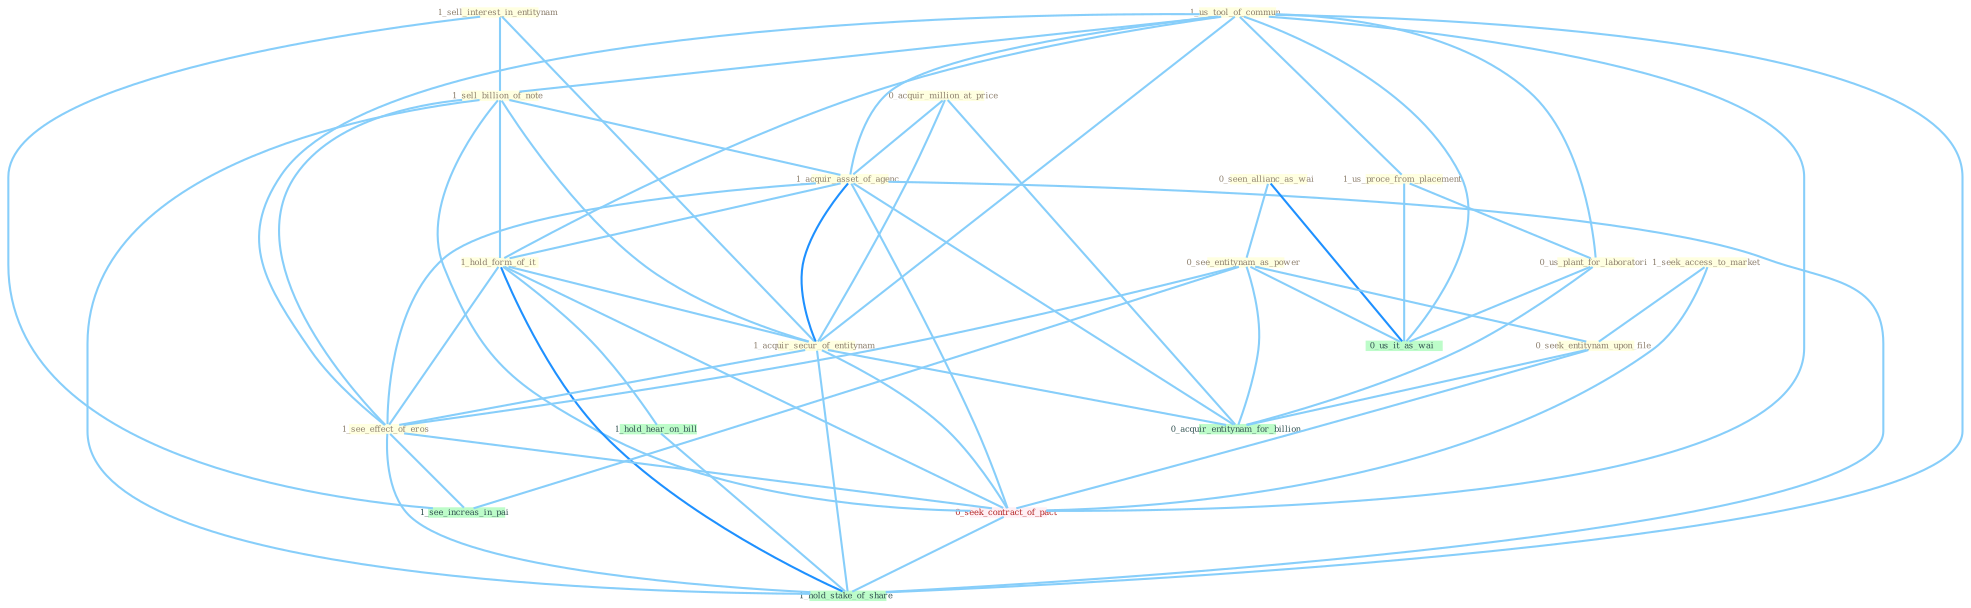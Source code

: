 Graph G{ 
    node
    [shape=polygon,style=filled,width=.5,height=.06,color="#BDFCC9",fixedsize=true,fontsize=4,
    fontcolor="#2f4f4f"];
    {node
    [color="#ffffe0", fontcolor="#8b7d6b"] "1_sell_interest_in_entitynam " "0_acquir_million_at_price " "1_us_tool_of_commun " "1_sell_billion_of_note " "1_seek_access_to_market " "1_acquir_asset_of_agenc " "1_us_proce_from_placement " "0_seen_allianc_as_wai " "1_hold_form_of_it " "0_see_entitynam_as_power " "1_acquir_secur_of_entitynam " "0_seek_entitynam_upon_file " "1_see_effect_of_eros " "0_us_plant_for_laboratori "}
{node [color="#fff0f5", fontcolor="#b22222"] "0_seek_contract_of_pact "}
edge [color="#B0E2FF"];

	"1_sell_interest_in_entitynam " -- "1_sell_billion_of_note " [w="1", color="#87cefa" ];
	"1_sell_interest_in_entitynam " -- "1_acquir_secur_of_entitynam " [w="1", color="#87cefa" ];
	"1_sell_interest_in_entitynam " -- "1_see_increas_in_pai " [w="1", color="#87cefa" ];
	"0_acquir_million_at_price " -- "1_acquir_asset_of_agenc " [w="1", color="#87cefa" ];
	"0_acquir_million_at_price " -- "1_acquir_secur_of_entitynam " [w="1", color="#87cefa" ];
	"0_acquir_million_at_price " -- "0_acquir_entitynam_for_billion " [w="1", color="#87cefa" ];
	"1_us_tool_of_commun " -- "1_sell_billion_of_note " [w="1", color="#87cefa" ];
	"1_us_tool_of_commun " -- "1_acquir_asset_of_agenc " [w="1", color="#87cefa" ];
	"1_us_tool_of_commun " -- "1_us_proce_from_placement " [w="1", color="#87cefa" ];
	"1_us_tool_of_commun " -- "1_hold_form_of_it " [w="1", color="#87cefa" ];
	"1_us_tool_of_commun " -- "1_acquir_secur_of_entitynam " [w="1", color="#87cefa" ];
	"1_us_tool_of_commun " -- "1_see_effect_of_eros " [w="1", color="#87cefa" ];
	"1_us_tool_of_commun " -- "0_us_plant_for_laboratori " [w="1", color="#87cefa" ];
	"1_us_tool_of_commun " -- "0_seek_contract_of_pact " [w="1", color="#87cefa" ];
	"1_us_tool_of_commun " -- "0_us_it_as_wai " [w="1", color="#87cefa" ];
	"1_us_tool_of_commun " -- "1_hold_stake_of_share " [w="1", color="#87cefa" ];
	"1_sell_billion_of_note " -- "1_acquir_asset_of_agenc " [w="1", color="#87cefa" ];
	"1_sell_billion_of_note " -- "1_hold_form_of_it " [w="1", color="#87cefa" ];
	"1_sell_billion_of_note " -- "1_acquir_secur_of_entitynam " [w="1", color="#87cefa" ];
	"1_sell_billion_of_note " -- "1_see_effect_of_eros " [w="1", color="#87cefa" ];
	"1_sell_billion_of_note " -- "0_seek_contract_of_pact " [w="1", color="#87cefa" ];
	"1_sell_billion_of_note " -- "1_hold_stake_of_share " [w="1", color="#87cefa" ];
	"1_seek_access_to_market " -- "0_seek_entitynam_upon_file " [w="1", color="#87cefa" ];
	"1_seek_access_to_market " -- "0_seek_contract_of_pact " [w="1", color="#87cefa" ];
	"1_acquir_asset_of_agenc " -- "1_hold_form_of_it " [w="1", color="#87cefa" ];
	"1_acquir_asset_of_agenc " -- "1_acquir_secur_of_entitynam " [w="2", color="#1e90ff" , len=0.8];
	"1_acquir_asset_of_agenc " -- "1_see_effect_of_eros " [w="1", color="#87cefa" ];
	"1_acquir_asset_of_agenc " -- "0_seek_contract_of_pact " [w="1", color="#87cefa" ];
	"1_acquir_asset_of_agenc " -- "0_acquir_entitynam_for_billion " [w="1", color="#87cefa" ];
	"1_acquir_asset_of_agenc " -- "1_hold_stake_of_share " [w="1", color="#87cefa" ];
	"1_us_proce_from_placement " -- "0_us_plant_for_laboratori " [w="1", color="#87cefa" ];
	"1_us_proce_from_placement " -- "0_us_it_as_wai " [w="1", color="#87cefa" ];
	"0_seen_allianc_as_wai " -- "0_see_entitynam_as_power " [w="1", color="#87cefa" ];
	"0_seen_allianc_as_wai " -- "0_us_it_as_wai " [w="2", color="#1e90ff" , len=0.8];
	"1_hold_form_of_it " -- "1_acquir_secur_of_entitynam " [w="1", color="#87cefa" ];
	"1_hold_form_of_it " -- "1_see_effect_of_eros " [w="1", color="#87cefa" ];
	"1_hold_form_of_it " -- "0_seek_contract_of_pact " [w="1", color="#87cefa" ];
	"1_hold_form_of_it " -- "1_hold_hear_on_bill " [w="1", color="#87cefa" ];
	"1_hold_form_of_it " -- "1_hold_stake_of_share " [w="2", color="#1e90ff" , len=0.8];
	"0_see_entitynam_as_power " -- "0_seek_entitynam_upon_file " [w="1", color="#87cefa" ];
	"0_see_entitynam_as_power " -- "1_see_effect_of_eros " [w="1", color="#87cefa" ];
	"0_see_entitynam_as_power " -- "0_us_it_as_wai " [w="1", color="#87cefa" ];
	"0_see_entitynam_as_power " -- "0_acquir_entitynam_for_billion " [w="1", color="#87cefa" ];
	"0_see_entitynam_as_power " -- "1_see_increas_in_pai " [w="1", color="#87cefa" ];
	"1_acquir_secur_of_entitynam " -- "1_see_effect_of_eros " [w="1", color="#87cefa" ];
	"1_acquir_secur_of_entitynam " -- "0_seek_contract_of_pact " [w="1", color="#87cefa" ];
	"1_acquir_secur_of_entitynam " -- "0_acquir_entitynam_for_billion " [w="1", color="#87cefa" ];
	"1_acquir_secur_of_entitynam " -- "1_hold_stake_of_share " [w="1", color="#87cefa" ];
	"0_seek_entitynam_upon_file " -- "0_seek_contract_of_pact " [w="1", color="#87cefa" ];
	"0_seek_entitynam_upon_file " -- "0_acquir_entitynam_for_billion " [w="1", color="#87cefa" ];
	"1_see_effect_of_eros " -- "0_seek_contract_of_pact " [w="1", color="#87cefa" ];
	"1_see_effect_of_eros " -- "1_see_increas_in_pai " [w="1", color="#87cefa" ];
	"1_see_effect_of_eros " -- "1_hold_stake_of_share " [w="1", color="#87cefa" ];
	"0_us_plant_for_laboratori " -- "0_us_it_as_wai " [w="1", color="#87cefa" ];
	"0_us_plant_for_laboratori " -- "0_acquir_entitynam_for_billion " [w="1", color="#87cefa" ];
	"0_seek_contract_of_pact " -- "1_hold_stake_of_share " [w="1", color="#87cefa" ];
	"1_hold_hear_on_bill " -- "1_hold_stake_of_share " [w="1", color="#87cefa" ];
}